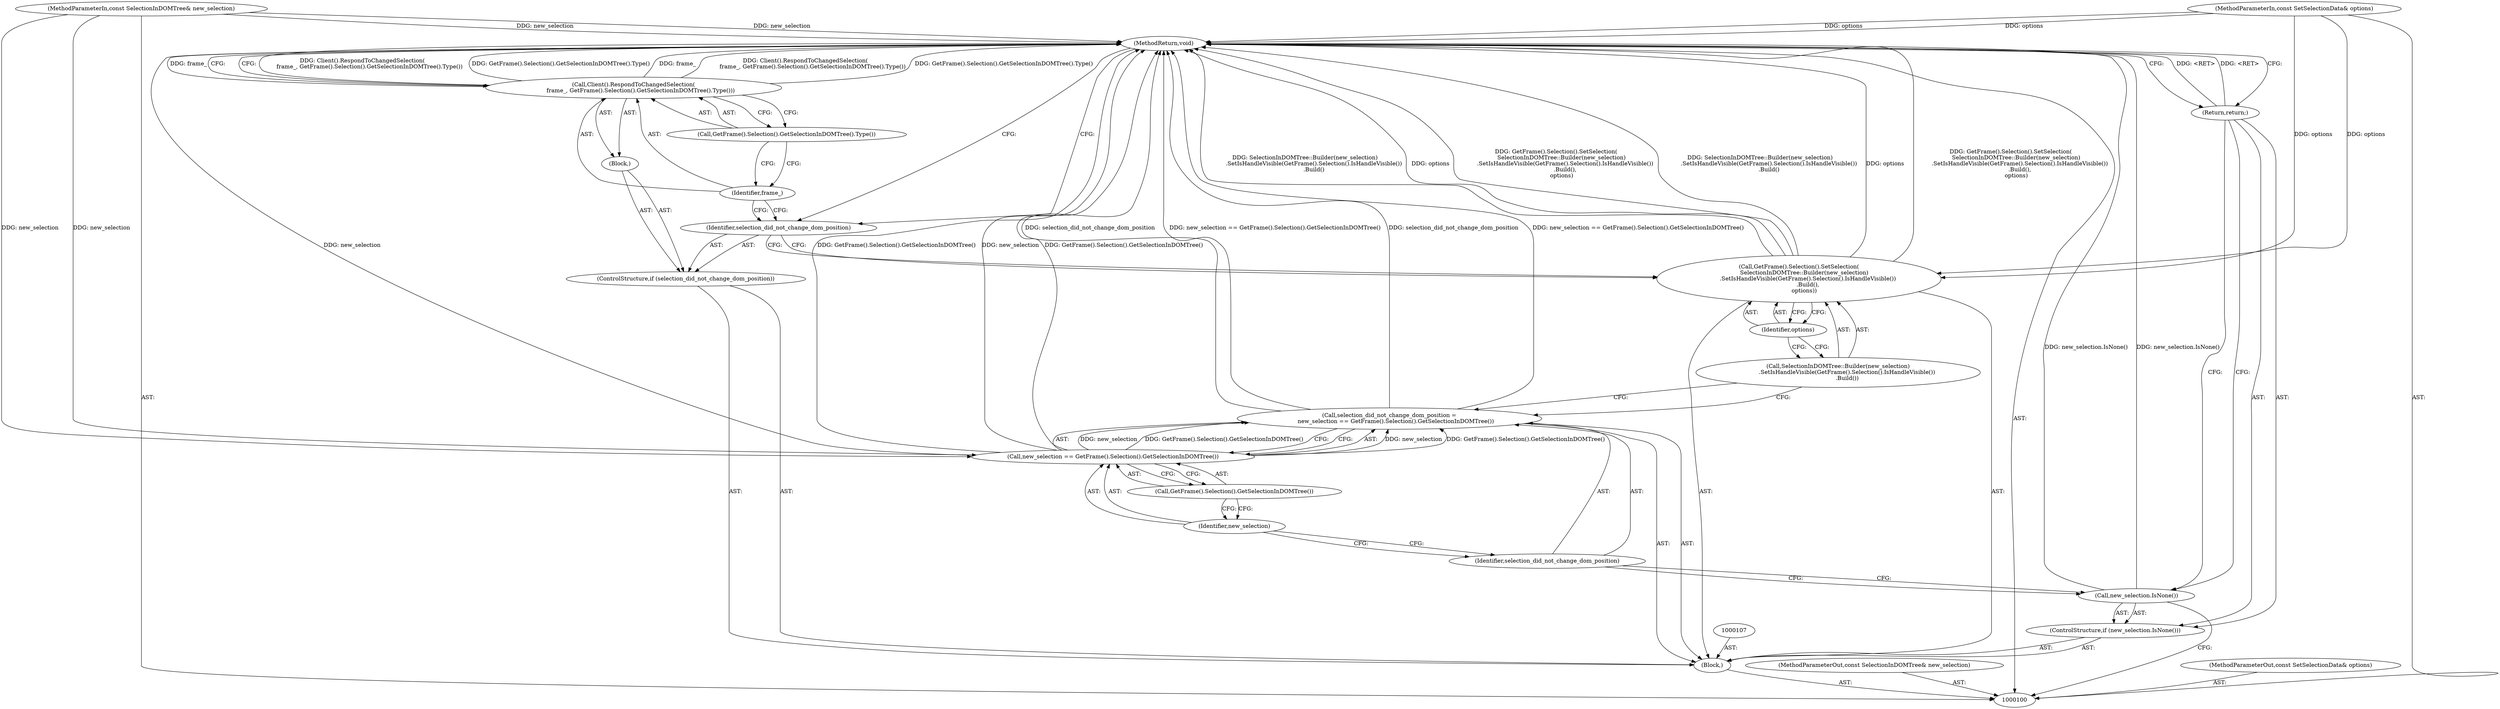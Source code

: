 digraph "1_Chrome_33827275411b33371e7bb750cce20f11de85002d" {
"1000122" [label="(MethodReturn,void)"];
"1000114" [label="(Call,SelectionInDOMTree::Builder(new_selection)\n          .SetIsHandleVisible(GetFrame().Selection().IsHandleVisible())\n          .Build())"];
"1000115" [label="(Identifier,options)"];
"1000116" [label="(ControlStructure,if (selection_did_not_change_dom_position))"];
"1000118" [label="(Block,)"];
"1000117" [label="(Identifier,selection_did_not_change_dom_position)"];
"1000119" [label="(Call,Client().RespondToChangedSelection(\n        frame_, GetFrame().Selection().GetSelectionInDOMTree().Type()))"];
"1000121" [label="(Call,GetFrame().Selection().GetSelectionInDOMTree().Type())"];
"1000120" [label="(Identifier,frame_)"];
"1000101" [label="(MethodParameterIn,const SelectionInDOMTree& new_selection)"];
"1000161" [label="(MethodParameterOut,const SelectionInDOMTree& new_selection)"];
"1000103" [label="(Block,)"];
"1000102" [label="(MethodParameterIn,const SetSelectionData& options)"];
"1000162" [label="(MethodParameterOut,const SetSelectionData& options)"];
"1000104" [label="(ControlStructure,if (new_selection.IsNone()))"];
"1000105" [label="(Call,new_selection.IsNone())"];
"1000106" [label="(Return,return;)"];
"1000108" [label="(Call,selection_did_not_change_dom_position =\n       new_selection == GetFrame().Selection().GetSelectionInDOMTree())"];
"1000109" [label="(Identifier,selection_did_not_change_dom_position)"];
"1000112" [label="(Call,GetFrame().Selection().GetSelectionInDOMTree())"];
"1000110" [label="(Call,new_selection == GetFrame().Selection().GetSelectionInDOMTree())"];
"1000111" [label="(Identifier,new_selection)"];
"1000113" [label="(Call,GetFrame().Selection().SetSelection(\n      SelectionInDOMTree::Builder(new_selection)\n          .SetIsHandleVisible(GetFrame().Selection().IsHandleVisible())\n          .Build(),\n      options))"];
"1000122" -> "1000100"  [label="AST: "];
"1000122" -> "1000106"  [label="CFG: "];
"1000122" -> "1000119"  [label="CFG: "];
"1000122" -> "1000117"  [label="CFG: "];
"1000105" -> "1000122"  [label="DDG: new_selection.IsNone()"];
"1000113" -> "1000122"  [label="DDG: SelectionInDOMTree::Builder(new_selection)\n          .SetIsHandleVisible(GetFrame().Selection().IsHandleVisible())\n          .Build()"];
"1000113" -> "1000122"  [label="DDG: options"];
"1000113" -> "1000122"  [label="DDG: GetFrame().Selection().SetSelection(\n      SelectionInDOMTree::Builder(new_selection)\n          .SetIsHandleVisible(GetFrame().Selection().IsHandleVisible())\n          .Build(),\n      options)"];
"1000119" -> "1000122"  [label="DDG: Client().RespondToChangedSelection(\n        frame_, GetFrame().Selection().GetSelectionInDOMTree().Type())"];
"1000119" -> "1000122"  [label="DDG: GetFrame().Selection().GetSelectionInDOMTree().Type()"];
"1000119" -> "1000122"  [label="DDG: frame_"];
"1000110" -> "1000122"  [label="DDG: new_selection"];
"1000110" -> "1000122"  [label="DDG: GetFrame().Selection().GetSelectionInDOMTree()"];
"1000108" -> "1000122"  [label="DDG: selection_did_not_change_dom_position"];
"1000108" -> "1000122"  [label="DDG: new_selection == GetFrame().Selection().GetSelectionInDOMTree()"];
"1000102" -> "1000122"  [label="DDG: options"];
"1000101" -> "1000122"  [label="DDG: new_selection"];
"1000106" -> "1000122"  [label="DDG: <RET>"];
"1000114" -> "1000113"  [label="AST: "];
"1000114" -> "1000108"  [label="CFG: "];
"1000115" -> "1000114"  [label="CFG: "];
"1000115" -> "1000113"  [label="AST: "];
"1000115" -> "1000114"  [label="CFG: "];
"1000113" -> "1000115"  [label="CFG: "];
"1000116" -> "1000103"  [label="AST: "];
"1000117" -> "1000116"  [label="AST: "];
"1000118" -> "1000116"  [label="AST: "];
"1000118" -> "1000116"  [label="AST: "];
"1000119" -> "1000118"  [label="AST: "];
"1000117" -> "1000116"  [label="AST: "];
"1000117" -> "1000113"  [label="CFG: "];
"1000120" -> "1000117"  [label="CFG: "];
"1000122" -> "1000117"  [label="CFG: "];
"1000119" -> "1000118"  [label="AST: "];
"1000119" -> "1000121"  [label="CFG: "];
"1000120" -> "1000119"  [label="AST: "];
"1000121" -> "1000119"  [label="AST: "];
"1000122" -> "1000119"  [label="CFG: "];
"1000119" -> "1000122"  [label="DDG: Client().RespondToChangedSelection(\n        frame_, GetFrame().Selection().GetSelectionInDOMTree().Type())"];
"1000119" -> "1000122"  [label="DDG: GetFrame().Selection().GetSelectionInDOMTree().Type()"];
"1000119" -> "1000122"  [label="DDG: frame_"];
"1000121" -> "1000119"  [label="AST: "];
"1000121" -> "1000120"  [label="CFG: "];
"1000119" -> "1000121"  [label="CFG: "];
"1000120" -> "1000119"  [label="AST: "];
"1000120" -> "1000117"  [label="CFG: "];
"1000121" -> "1000120"  [label="CFG: "];
"1000101" -> "1000100"  [label="AST: "];
"1000101" -> "1000122"  [label="DDG: new_selection"];
"1000101" -> "1000110"  [label="DDG: new_selection"];
"1000161" -> "1000100"  [label="AST: "];
"1000103" -> "1000100"  [label="AST: "];
"1000104" -> "1000103"  [label="AST: "];
"1000107" -> "1000103"  [label="AST: "];
"1000108" -> "1000103"  [label="AST: "];
"1000113" -> "1000103"  [label="AST: "];
"1000116" -> "1000103"  [label="AST: "];
"1000102" -> "1000100"  [label="AST: "];
"1000102" -> "1000122"  [label="DDG: options"];
"1000102" -> "1000113"  [label="DDG: options"];
"1000162" -> "1000100"  [label="AST: "];
"1000104" -> "1000103"  [label="AST: "];
"1000105" -> "1000104"  [label="AST: "];
"1000106" -> "1000104"  [label="AST: "];
"1000105" -> "1000104"  [label="AST: "];
"1000105" -> "1000100"  [label="CFG: "];
"1000106" -> "1000105"  [label="CFG: "];
"1000109" -> "1000105"  [label="CFG: "];
"1000105" -> "1000122"  [label="DDG: new_selection.IsNone()"];
"1000106" -> "1000104"  [label="AST: "];
"1000106" -> "1000105"  [label="CFG: "];
"1000122" -> "1000106"  [label="CFG: "];
"1000106" -> "1000122"  [label="DDG: <RET>"];
"1000108" -> "1000103"  [label="AST: "];
"1000108" -> "1000110"  [label="CFG: "];
"1000109" -> "1000108"  [label="AST: "];
"1000110" -> "1000108"  [label="AST: "];
"1000114" -> "1000108"  [label="CFG: "];
"1000108" -> "1000122"  [label="DDG: selection_did_not_change_dom_position"];
"1000108" -> "1000122"  [label="DDG: new_selection == GetFrame().Selection().GetSelectionInDOMTree()"];
"1000110" -> "1000108"  [label="DDG: new_selection"];
"1000110" -> "1000108"  [label="DDG: GetFrame().Selection().GetSelectionInDOMTree()"];
"1000109" -> "1000108"  [label="AST: "];
"1000109" -> "1000105"  [label="CFG: "];
"1000111" -> "1000109"  [label="CFG: "];
"1000112" -> "1000110"  [label="AST: "];
"1000112" -> "1000111"  [label="CFG: "];
"1000110" -> "1000112"  [label="CFG: "];
"1000110" -> "1000108"  [label="AST: "];
"1000110" -> "1000112"  [label="CFG: "];
"1000111" -> "1000110"  [label="AST: "];
"1000112" -> "1000110"  [label="AST: "];
"1000108" -> "1000110"  [label="CFG: "];
"1000110" -> "1000122"  [label="DDG: new_selection"];
"1000110" -> "1000122"  [label="DDG: GetFrame().Selection().GetSelectionInDOMTree()"];
"1000110" -> "1000108"  [label="DDG: new_selection"];
"1000110" -> "1000108"  [label="DDG: GetFrame().Selection().GetSelectionInDOMTree()"];
"1000101" -> "1000110"  [label="DDG: new_selection"];
"1000111" -> "1000110"  [label="AST: "];
"1000111" -> "1000109"  [label="CFG: "];
"1000112" -> "1000111"  [label="CFG: "];
"1000113" -> "1000103"  [label="AST: "];
"1000113" -> "1000115"  [label="CFG: "];
"1000114" -> "1000113"  [label="AST: "];
"1000115" -> "1000113"  [label="AST: "];
"1000117" -> "1000113"  [label="CFG: "];
"1000113" -> "1000122"  [label="DDG: SelectionInDOMTree::Builder(new_selection)\n          .SetIsHandleVisible(GetFrame().Selection().IsHandleVisible())\n          .Build()"];
"1000113" -> "1000122"  [label="DDG: options"];
"1000113" -> "1000122"  [label="DDG: GetFrame().Selection().SetSelection(\n      SelectionInDOMTree::Builder(new_selection)\n          .SetIsHandleVisible(GetFrame().Selection().IsHandleVisible())\n          .Build(),\n      options)"];
"1000102" -> "1000113"  [label="DDG: options"];
}
